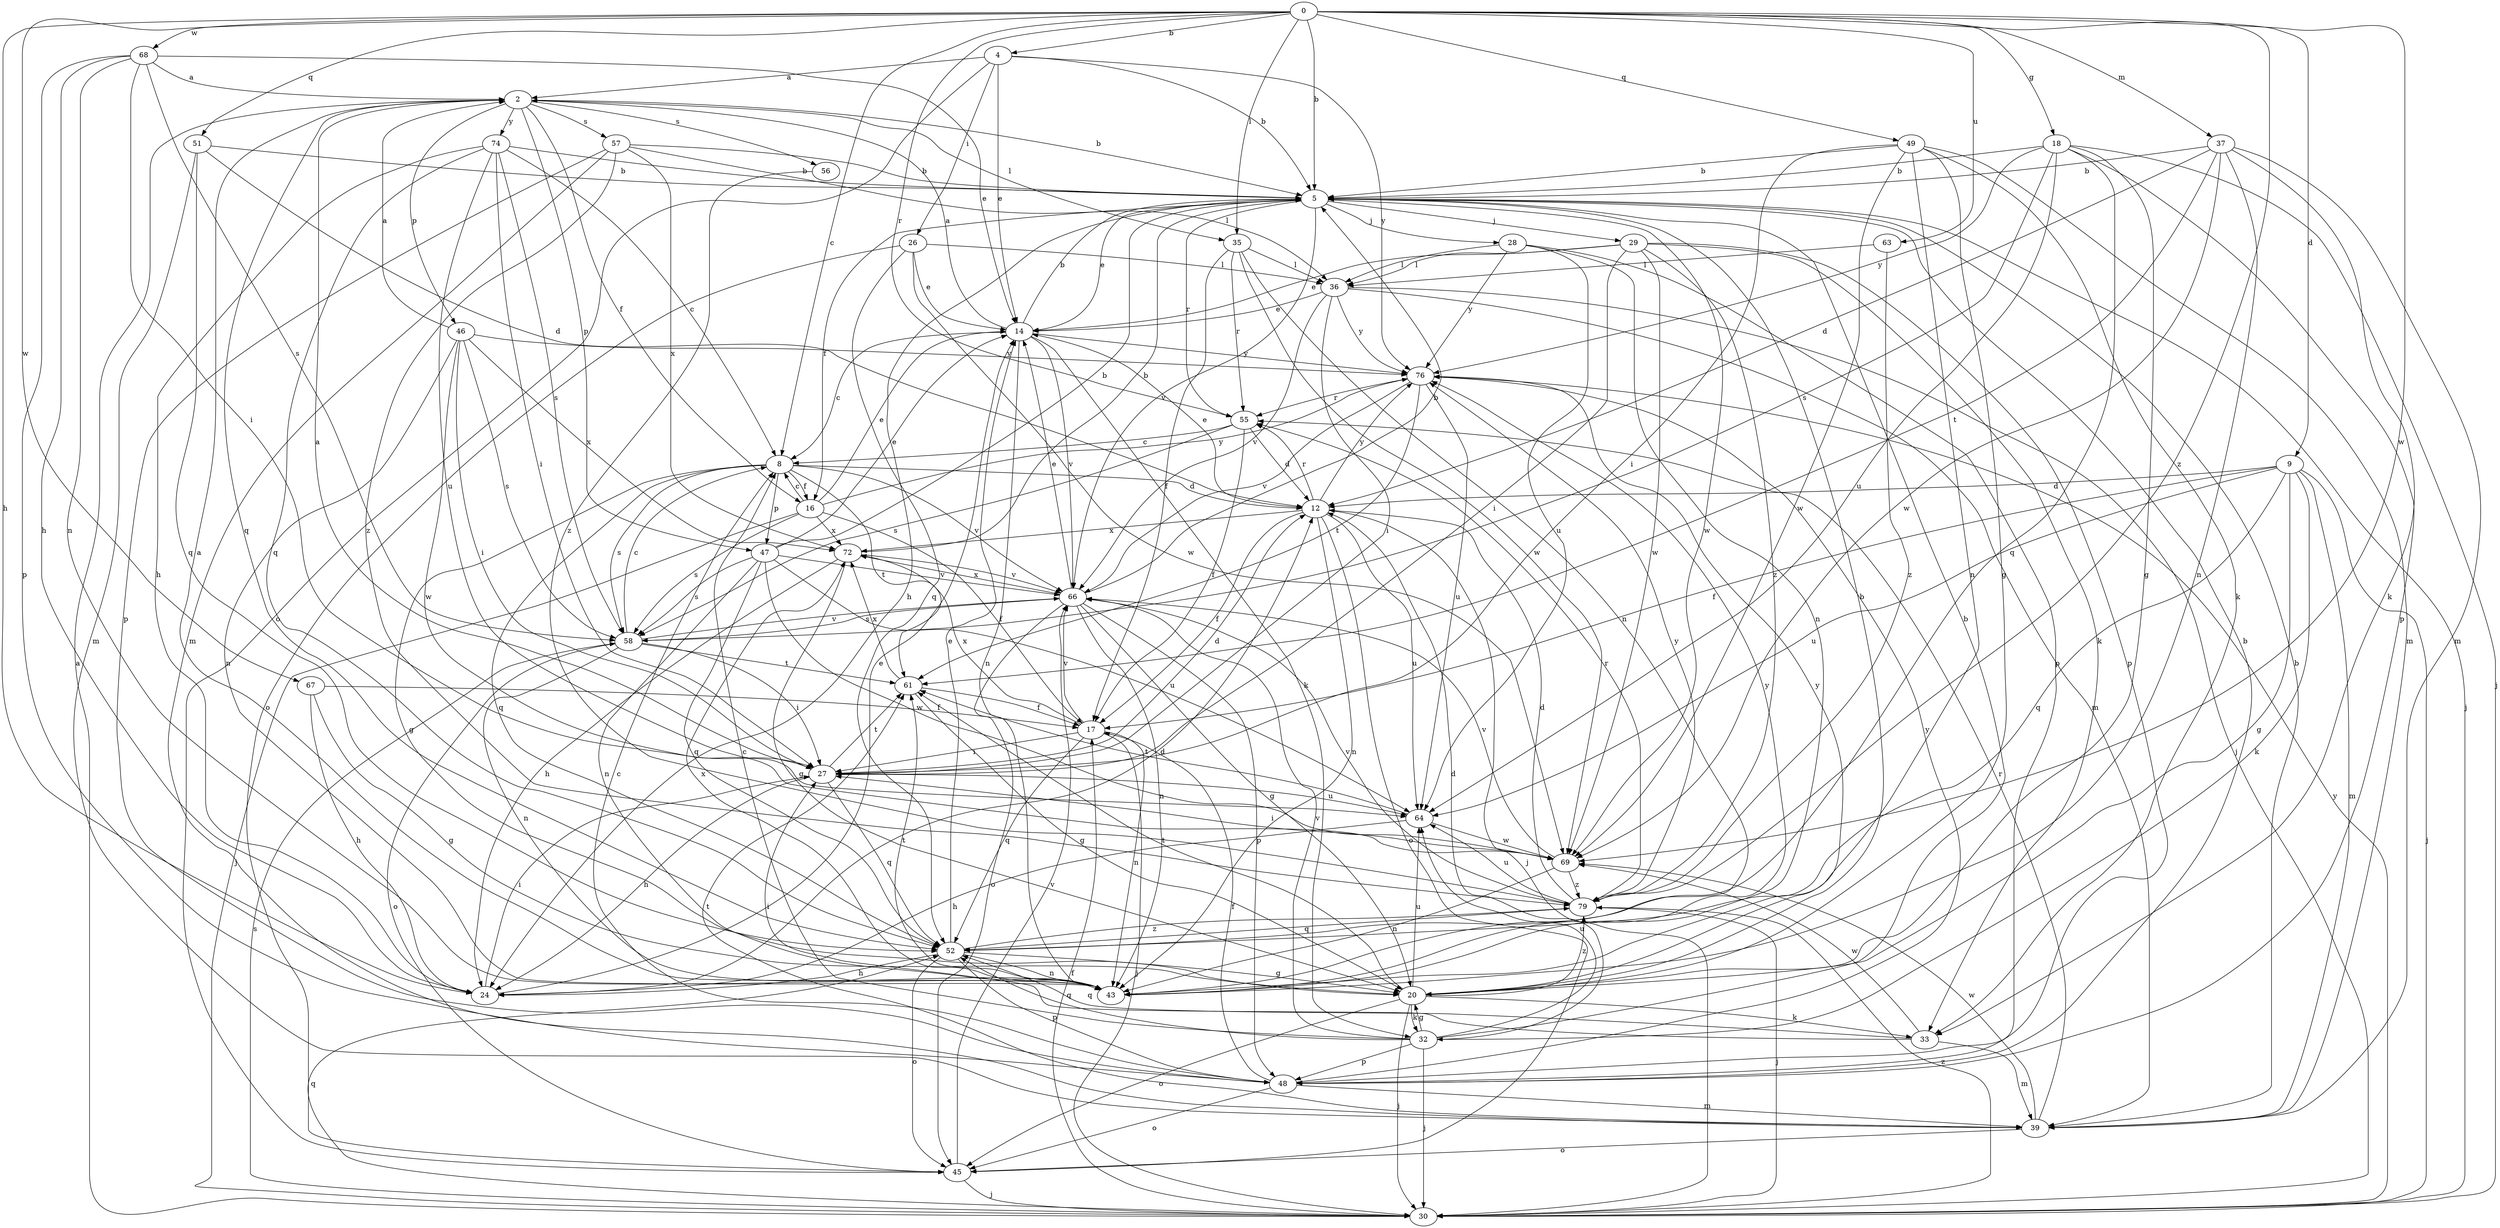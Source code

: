 strict digraph  {
0;
2;
4;
5;
8;
9;
12;
14;
16;
17;
18;
20;
24;
26;
27;
28;
29;
30;
32;
33;
35;
36;
37;
39;
43;
45;
46;
47;
48;
49;
51;
52;
55;
56;
57;
58;
61;
63;
64;
66;
67;
68;
69;
72;
74;
76;
79;
0 -> 4  [label=b];
0 -> 5  [label=b];
0 -> 8  [label=c];
0 -> 9  [label=d];
0 -> 18  [label=g];
0 -> 24  [label=h];
0 -> 35  [label=l];
0 -> 37  [label=m];
0 -> 49  [label=q];
0 -> 51  [label=q];
0 -> 55  [label=r];
0 -> 63  [label=u];
0 -> 67  [label=w];
0 -> 68  [label=w];
0 -> 69  [label=w];
0 -> 79  [label=z];
2 -> 5  [label=b];
2 -> 16  [label=f];
2 -> 35  [label=l];
2 -> 46  [label=p];
2 -> 47  [label=p];
2 -> 52  [label=q];
2 -> 56  [label=s];
2 -> 57  [label=s];
2 -> 74  [label=y];
4 -> 2  [label=a];
4 -> 5  [label=b];
4 -> 14  [label=e];
4 -> 26  [label=i];
4 -> 45  [label=o];
4 -> 76  [label=y];
5 -> 14  [label=e];
5 -> 16  [label=f];
5 -> 24  [label=h];
5 -> 28  [label=j];
5 -> 29  [label=j];
5 -> 30  [label=j];
5 -> 55  [label=r];
5 -> 66  [label=v];
5 -> 69  [label=w];
8 -> 12  [label=d];
8 -> 16  [label=f];
8 -> 20  [label=g];
8 -> 47  [label=p];
8 -> 52  [label=q];
8 -> 58  [label=s];
8 -> 61  [label=t];
8 -> 66  [label=v];
9 -> 12  [label=d];
9 -> 17  [label=f];
9 -> 20  [label=g];
9 -> 30  [label=j];
9 -> 32  [label=k];
9 -> 39  [label=m];
9 -> 52  [label=q];
9 -> 64  [label=u];
12 -> 14  [label=e];
12 -> 17  [label=f];
12 -> 30  [label=j];
12 -> 43  [label=n];
12 -> 45  [label=o];
12 -> 55  [label=r];
12 -> 64  [label=u];
12 -> 72  [label=x];
12 -> 76  [label=y];
14 -> 2  [label=a];
14 -> 5  [label=b];
14 -> 8  [label=c];
14 -> 32  [label=k];
14 -> 43  [label=n];
14 -> 66  [label=v];
14 -> 76  [label=y];
16 -> 8  [label=c];
16 -> 14  [label=e];
16 -> 17  [label=f];
16 -> 30  [label=j];
16 -> 58  [label=s];
16 -> 72  [label=x];
16 -> 76  [label=y];
17 -> 27  [label=i];
17 -> 30  [label=j];
17 -> 43  [label=n];
17 -> 52  [label=q];
17 -> 66  [label=v];
17 -> 72  [label=x];
18 -> 5  [label=b];
18 -> 20  [label=g];
18 -> 30  [label=j];
18 -> 48  [label=p];
18 -> 52  [label=q];
18 -> 58  [label=s];
18 -> 64  [label=u];
18 -> 76  [label=y];
20 -> 5  [label=b];
20 -> 30  [label=j];
20 -> 32  [label=k];
20 -> 33  [label=k];
20 -> 45  [label=o];
20 -> 61  [label=t];
20 -> 64  [label=u];
20 -> 76  [label=y];
20 -> 79  [label=z];
24 -> 12  [label=d];
24 -> 14  [label=e];
24 -> 27  [label=i];
26 -> 14  [label=e];
26 -> 36  [label=l];
26 -> 45  [label=o];
26 -> 52  [label=q];
26 -> 69  [label=w];
27 -> 2  [label=a];
27 -> 12  [label=d];
27 -> 24  [label=h];
27 -> 52  [label=q];
27 -> 61  [label=t];
27 -> 64  [label=u];
28 -> 36  [label=l];
28 -> 43  [label=n];
28 -> 48  [label=p];
28 -> 64  [label=u];
28 -> 76  [label=y];
29 -> 14  [label=e];
29 -> 27  [label=i];
29 -> 33  [label=k];
29 -> 36  [label=l];
29 -> 48  [label=p];
29 -> 69  [label=w];
29 -> 79  [label=z];
30 -> 2  [label=a];
30 -> 17  [label=f];
30 -> 52  [label=q];
30 -> 58  [label=s];
30 -> 76  [label=y];
30 -> 79  [label=z];
32 -> 5  [label=b];
32 -> 8  [label=c];
32 -> 12  [label=d];
32 -> 20  [label=g];
32 -> 30  [label=j];
32 -> 48  [label=p];
32 -> 52  [label=q];
32 -> 64  [label=u];
32 -> 66  [label=v];
33 -> 27  [label=i];
33 -> 39  [label=m];
33 -> 52  [label=q];
33 -> 69  [label=w];
35 -> 17  [label=f];
35 -> 36  [label=l];
35 -> 43  [label=n];
35 -> 55  [label=r];
35 -> 69  [label=w];
36 -> 14  [label=e];
36 -> 27  [label=i];
36 -> 30  [label=j];
36 -> 39  [label=m];
36 -> 66  [label=v];
36 -> 76  [label=y];
37 -> 5  [label=b];
37 -> 12  [label=d];
37 -> 33  [label=k];
37 -> 39  [label=m];
37 -> 43  [label=n];
37 -> 61  [label=t];
37 -> 69  [label=w];
39 -> 5  [label=b];
39 -> 45  [label=o];
39 -> 55  [label=r];
39 -> 61  [label=t];
39 -> 69  [label=w];
43 -> 2  [label=a];
43 -> 61  [label=t];
43 -> 72  [label=x];
43 -> 76  [label=y];
45 -> 30  [label=j];
45 -> 66  [label=v];
46 -> 2  [label=a];
46 -> 27  [label=i];
46 -> 43  [label=n];
46 -> 58  [label=s];
46 -> 69  [label=w];
46 -> 72  [label=x];
46 -> 76  [label=y];
47 -> 5  [label=b];
47 -> 14  [label=e];
47 -> 43  [label=n];
47 -> 52  [label=q];
47 -> 58  [label=s];
47 -> 64  [label=u];
47 -> 66  [label=v];
47 -> 69  [label=w];
48 -> 5  [label=b];
48 -> 8  [label=c];
48 -> 17  [label=f];
48 -> 39  [label=m];
48 -> 45  [label=o];
48 -> 76  [label=y];
49 -> 5  [label=b];
49 -> 20  [label=g];
49 -> 27  [label=i];
49 -> 33  [label=k];
49 -> 39  [label=m];
49 -> 43  [label=n];
49 -> 69  [label=w];
51 -> 5  [label=b];
51 -> 12  [label=d];
51 -> 39  [label=m];
51 -> 52  [label=q];
52 -> 14  [label=e];
52 -> 20  [label=g];
52 -> 24  [label=h];
52 -> 43  [label=n];
52 -> 45  [label=o];
52 -> 48  [label=p];
52 -> 79  [label=z];
55 -> 8  [label=c];
55 -> 12  [label=d];
55 -> 17  [label=f];
55 -> 58  [label=s];
56 -> 79  [label=z];
57 -> 5  [label=b];
57 -> 36  [label=l];
57 -> 39  [label=m];
57 -> 48  [label=p];
57 -> 72  [label=x];
57 -> 79  [label=z];
58 -> 8  [label=c];
58 -> 27  [label=i];
58 -> 43  [label=n];
58 -> 45  [label=o];
58 -> 61  [label=t];
58 -> 66  [label=v];
61 -> 17  [label=f];
61 -> 20  [label=g];
61 -> 72  [label=x];
63 -> 36  [label=l];
63 -> 79  [label=z];
64 -> 24  [label=h];
64 -> 61  [label=t];
64 -> 69  [label=w];
66 -> 5  [label=b];
66 -> 14  [label=e];
66 -> 20  [label=g];
66 -> 43  [label=n];
66 -> 45  [label=o];
66 -> 48  [label=p];
66 -> 58  [label=s];
66 -> 72  [label=x];
67 -> 17  [label=f];
67 -> 20  [label=g];
67 -> 24  [label=h];
68 -> 2  [label=a];
68 -> 14  [label=e];
68 -> 24  [label=h];
68 -> 27  [label=i];
68 -> 43  [label=n];
68 -> 48  [label=p];
68 -> 58  [label=s];
69 -> 27  [label=i];
69 -> 43  [label=n];
69 -> 66  [label=v];
69 -> 79  [label=z];
72 -> 5  [label=b];
72 -> 20  [label=g];
72 -> 24  [label=h];
72 -> 66  [label=v];
74 -> 5  [label=b];
74 -> 8  [label=c];
74 -> 24  [label=h];
74 -> 27  [label=i];
74 -> 52  [label=q];
74 -> 58  [label=s];
74 -> 64  [label=u];
76 -> 55  [label=r];
76 -> 61  [label=t];
76 -> 64  [label=u];
76 -> 66  [label=v];
79 -> 12  [label=d];
79 -> 30  [label=j];
79 -> 52  [label=q];
79 -> 55  [label=r];
79 -> 64  [label=u];
79 -> 66  [label=v];
79 -> 76  [label=y];
}
